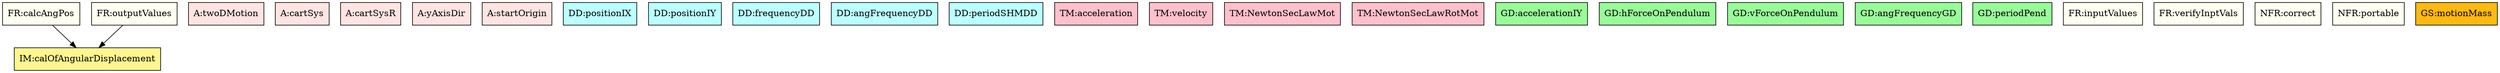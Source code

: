 digraph allvsr {
	calcAngPos -> angularDisplacementIM;
	outputValues -> angularDisplacementIM;


	twoDMotion	[shape=box, color=black, style=filled, fillcolor=mistyrose, label="A:twoDMotion"];
	cartSys	[shape=box, color=black, style=filled, fillcolor=mistyrose, label="A:cartSys"];
	cartSysR	[shape=box, color=black, style=filled, fillcolor=mistyrose, label="A:cartSysR"];
	yAxisDir	[shape=box, color=black, style=filled, fillcolor=mistyrose, label="A:yAxisDir"];
	startOrigin	[shape=box, color=black, style=filled, fillcolor=mistyrose, label="A:startOrigin"];

	subgraph A {
	rank="same"
	{twoDMotion, cartSys, cartSysR, yAxisDir, startOrigin}
	}

	ixPos	[shape=box, color=black, style=filled, fillcolor=paleturquoise1, label="DD:positionIX"];
	iyPos	[shape=box, color=black, style=filled, fillcolor=paleturquoise1, label="DD:positionIY"];
	frequency	[shape=box, color=black, style=filled, fillcolor=paleturquoise1, label="DD:frequencyDD"];
	angularFrequency	[shape=box, color=black, style=filled, fillcolor=paleturquoise1, label="DD:angFrequencyDD"];
	period	[shape=box, color=black, style=filled, fillcolor=paleturquoise1, label="DD:periodSHMDD"];

	subgraph DD {
	rank="same"
	{ixPos, iyPos, frequency, angularFrequency, period}
	}

	accelerationTM	[shape=box, color=black, style=filled, fillcolor=pink, label="TM:acceleration"];
	velocityTM	[shape=box, color=black, style=filled, fillcolor=pink, label="TM:velocity"];
	newtonSL	[shape=box, color=black, style=filled, fillcolor=pink, label="TM:NewtonSecLawMot"];
	newtonSLR	[shape=box, color=black, style=filled, fillcolor=pink, label="TM:NewtonSecLawRotMot"];

	subgraph TM {
	rank="same"
	{accelerationTM, velocityTM, newtonSL, newtonSLR}
	}

	theory:xVel	[shape=box, color=black, style=filled, fillcolor=palegreen, label="GD:velocityIX"];
	theory:yVel	[shape=box, color=black, style=filled, fillcolor=palegreen, label="GD:velocityIY"];
	theory:xScalAcc	[shape=box, color=black, style=filled, fillcolor=palegreen, label="GD:accelerationIX"];
	theory:yScalAcc	[shape=box, color=black, style=filled, fillcolor=palegreen, label="GD:accelerationIY"];
	hForceOnPendulum	[shape=box, color=black, style=filled, fillcolor=palegreen, label="GD:hForceOnPendulum"];
	vForceOnPendulum	[shape=box, color=black, style=filled, fillcolor=palegreen, label="GD:vForceOnPendulum"];
	angFrequencyGD	[shape=box, color=black, style=filled, fillcolor=palegreen, label="GD:angFrequencyGD"];
	periodPendGD	[shape=box, color=black, style=filled, fillcolor=palegreen, label="GD:periodPend"];

	subgraph GD {
	rank="same"
	{theory:xVel, theory:yVel, theory:xScalAcc, theory:yScalAcc, hForceOnPendulum, vForceOnPendulum, angFrequencyGD, periodPendGD}
	}

	angularDisplacementIM	[shape=box, color=black, style=filled, fillcolor=khaki1, label="IM:calOfAngularDisplacement"];

	subgraph IM {
	rank="same"
	{angularDisplacementIM}
	}

	inputValues	[shape=box, color=black, style=filled, fillcolor=ivory, label="FR:inputValues"];
	verifyInptVals	[shape=box, color=black, style=filled, fillcolor=ivory, label="FR:verifyInptVals"];
	calcAngPos	[shape=box, color=black, style=filled, fillcolor=ivory, label="FR:calcAngPos"];
	outputValues	[shape=box, color=black, style=filled, fillcolor=ivory, label="FR:outputValues"];
	correct	[shape=box, color=black, style=filled, fillcolor=ivory, label="NFR:correct"];
	portable	[shape=box, color=black, style=filled, fillcolor=ivory, label="NFR:portable"];

	subgraph FR {
	rank="same"
	{inputValues, verifyInptVals, calcAngPos, outputValues, correct, portable}
	}

	motionMass	[shape=box, color=black, style=filled, fillcolor=darkgoldenrod1, label="GS:motionMass"];

	subgraph GS {
	rank="same"
	{motionMass}
	}

}
